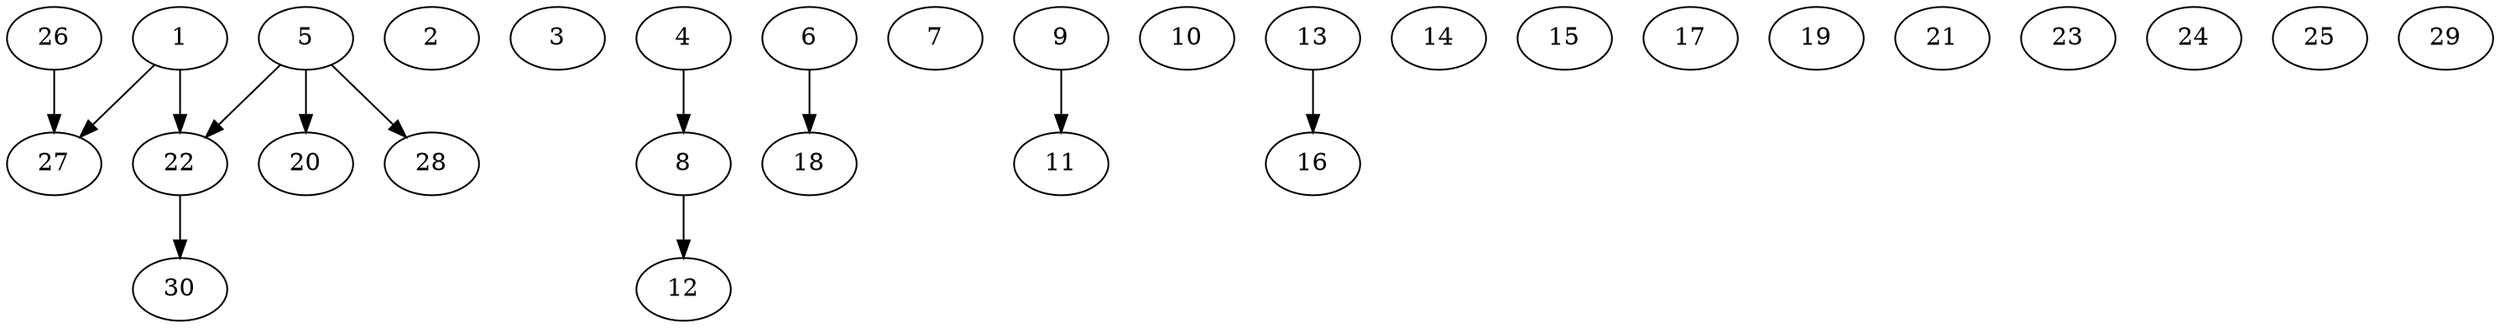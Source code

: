 digraph "custom_16p_gb_Random_Nodes_30_Density_0.40_CCR_10.00_WeightType_Random_schedule.gxl" {
	graph ["Number of processors"=16,
		"Total schedule length"=41
	];
	1	 ["Finish time"=10,
		Processor=6,
		"Start time"=4,
		Weight=6];
	22	 ["Finish time"=33,
		Processor=6,
		"Start time"=28,
		Weight=5];
	1 -> 22	 [Weight=75];
	27	 ["Finish time"=28,
		Processor=6,
		"Start time"=20,
		Weight=8];
	1 -> 27	 [Weight=225];
	2	 ["Finish time"=7,
		Processor=15,
		"Start time"=0,
		Weight=7];
	3	 ["Finish time"=32,
		Processor=10,
		"Start time"=27,
		Weight=5];
	4	 ["Finish time"=7,
		Processor=9,
		"Start time"=0,
		Weight=7];
	8	 ["Finish time"=25,
		Processor=9,
		"Start time"=15,
		Weight=10];
	4 -> 8	 [Weight=225];
	5	 ["Finish time"=20,
		Processor=6,
		"Start time"=10,
		Weight=10];
	20	 ["Finish time"=37,
		Processor=6,
		"Start time"=33,
		Weight=4];
	5 -> 20	 [Weight=75];
	5 -> 22	 [Weight=200];
	28	 ["Finish time"=39,
		Processor=6,
		"Start time"=37,
		Weight=2];
	5 -> 28	 [Weight=75];
	6	 ["Finish time"=15,
		Processor=2,
		"Start time"=13,
		Weight=2];
	18	 ["Finish time"=28,
		Processor=2,
		"Start time"=25,
		Weight=3];
	6 -> 18	 [Weight=150];
	7	 ["Finish time"=10,
		Processor=5,
		"Start time"=0,
		Weight=10];
	12	 ["Finish time"=41,
		Processor=9,
		"Start time"=36,
		Weight=5];
	8 -> 12	 [Weight=100];
	9	 ["Finish time"=10,
		Processor=12,
		"Start time"=0,
		Weight=10];
	11	 ["Finish time"=41,
		Processor=12,
		"Start time"=32,
		Weight=9];
	9 -> 11	 [Weight=150];
	10	 ["Finish time"=8,
		Processor=16,
		"Start time"=2,
		Weight=6];
	13	 ["Finish time"=5,
		Processor=1,
		"Start time"=0,
		Weight=5];
	16	 ["Finish time"=11,
		Processor=1,
		"Start time"=5,
		Weight=6];
	13 -> 16	 [Weight=225];
	14	 ["Finish time"=32,
		Processor=7,
		"Start time"=28,
		Weight=4];
	15	 ["Finish time"=2,
		Processor=7,
		"Start time"=0,
		Weight=2];
	17	 ["Finish time"=3,
		Processor=3,
		"Start time"=0,
		Weight=3];
	19	 ["Finish time"=8,
		Processor=4,
		"Start time"=0,
		Weight=8];
	21	 ["Finish time"=5,
		Processor=2,
		"Start time"=0,
		Weight=5];
	30	 ["Finish time"=41,
		Processor=6,
		"Start time"=39,
		Weight=2];
	22 -> 30	 [Weight=200];
	23	 ["Finish time"=25,
		Processor=2,
		"Start time"=15,
		Weight=10];
	24	 ["Finish time"=27,
		Processor=1,
		"Start time"=17,
		Weight=10];
	25	 ["Finish time"=7,
		Processor=8,
		"Start time"=5,
		Weight=2];
	26	 ["Finish time"=4,
		Processor=6,
		"Start time"=0,
		Weight=4];
	26 -> 27	 [Weight=100];
	29	 ["Finish time"=37,
		Processor=11,
		"Start time"=27,
		Weight=10];
}
